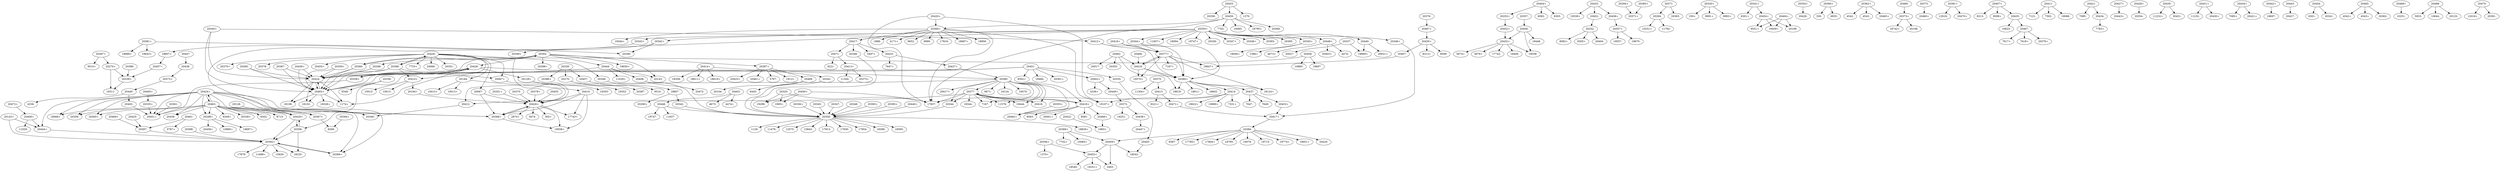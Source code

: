digraph dist {
graph [k=96 s=1000 n=10]
"18807+" -> "20457+" [d=84 e=29.5 n=16]
"18807-" -> "20290+" [d=-135 e=13.0 n=82]
"18807-" -> "20342-" [d=-15 e=32.8 n=13]
"20067+" -> "20426+" [d=-6591 e=31.6 n=14]
"20067-" -> "20368+" [d=-15032 e=23.6 n=25]
"20067-" -> "20426+" [d=-6609 e=37.3 n=10]
"20128+" -> "19352-" [d=-35 e=19.4 n=37]
"20128+" -> "19355-" [d=-87 e=16.2 n=53]
"20128-" -> "20429+" [d=-19323 e=35.6 n=11]
"20143+" -> "20392+" [d=-11926 e=35.6 n=11]
"20143+" -> "20444+" [d=-4254 e=28.6 n=17]
"20194+" -> "20426+" [d=-6564 e=35.6 n=11]
"20194-" -> "10013+" [d=-115 e=20.6 n=33]
"20194-" -> "10015+" [d=-24 e=23.2 n=26]
"20194-" -> "20410-" [d=-42 e=17.2 n=47]
"20252+" -> "20452+" [d=-57 e=14.1 n=70]
"20252-" -> "8092+" [d=-9 e=24.6 n=23]
"20252-" -> "8305+" [d=-94 e=31.6 n=14]
"20252-" -> "20404-" [d=-78 e=20.9 n=32]
"20270+" -> "19311-" [d=-61 e=32.8 n=13]
"20270+" -> "20339+" [d=-4675 e=22.7 n=27]
"20270-" -> "9510-" [d=-122 e=18.7 n=40]
"20270-" -> "20387-" [d=-100 e=17.0 n=48]
"20294+" -> "20371+" [d=-28940 e=25.2 n=22]
"20294-" -> "10251+" [d=-44 e=15.1 n=61]
"20294-" -> "11792-" [d=-98 e=21.6 n=30]
"20298+" -> "10885+" [d=-47 e=24.6 n=23]
"20298+" -> "19697+" [d=-84 e=19.7 n=36]
"20298+" -> "20458+" [d=-35 e=23.2 n=26]
"20298-" -> "20424-" [d=-9137 e=21.2 n=31]
"20298-" -> "20463+" [d=-7714 e=20.9 n=32]
"20320+" -> "330+" [d=-37 e=17.4 n=46]
"20320+" -> "9991+" [d=-110 e=30.5 n=15]
"20320+" -> "9993+" [d=13 e=37.3 n=10]
"20320-" -> "17837-" [d=83 e=25.8 n=21]
"20320-" -> "19299-" [d=81 e=24.1 n=24]
"20320-" -> "19951-" [d=-110 e=37.3 n=10]
"20335+" -> "20451+" [d=-3882 e=34.1 n=12]
"20335-" -> "20405-" [d=-5492 e=26.4 n=20]
"20336+" -> "20350-" [d=-3497 e=14.0 n=71]
"20337-" -> "19669+" [d=-124 e=20.6 n=33]
"20337-" -> "20027-" [d=-33 e=22.7 n=27]
"20338-" -> "9349-" [d=-110 e=21.6 n=30]
"20338-" -> "20463+" [d=-82 e=14.3 n=68]
"20339+" -> "19311-" [d=-86 e=35.6 n=11]
"20339-" -> "20270-" [d=-4675 e=22.7 n=27]
"20339-" -> "20386+" [d=-4831 e=20.0 n=35]
"20339-" -> "20457-" [d=-4811 e=26.4 n=20]
"20340+" -> "20412+" [d=-48305 e=24.6 n=23]
"20340+" -> "20424-" [d=-9168 e=19.4 n=37]
"20340+" -> "20463+" [d=-7712 e=18.4 n=41]
"20341+" -> "6301+" [d=-89 e=20.9 n=32]
"20341+" -> "20454+" [d=-75 e=15.9 n=55]
"20342+" -> "18807+" [d=-15 e=32.8 n=13]
"20342+" -> "20290-" [d=-132 e=13.0 n=83]
"20342-" -> "20350-" [d=-3459 e=16.5 n=51]
"20343+" -> "20429+" [d=-19364 e=37.3 n=10]
"20343-" -> "20350-" [d=-3498 e=14.5 n=66]
"20344+" -> "20377+" [d=-20670 e=25.8 n=21]
"20344+" -> "20380+" [d=-45694 e=23.2 n=26]
"20344-" -> "20350-" [d=-3469 e=13.5 n=77]
"20345+" -> "1586+" [d=-98 e=17.6 n=45]
"20345+" -> "18094+" [d=-42 e=14.4 n=67]
"20345-" -> "20350-" [d=-3467 e=14.2 n=69]
"20346+" -> "20417+" [d=-10026 e=30.5 n=15]
"20346-" -> "20350-" [d=-3491 e=15.2 n=60]
"20347-" -> "20350-" [d=-3481 e=16.9 n=49]
"20348-" -> "20350-" [d=-3459 e=18.0 n=43]
"20349+" -> "20426+" [d=-6934 e=34.1 n=12]
"20349-" -> "20350-" [d=-3471 e=15.8 n=56]
"20350+" -> "11837+" [d=8 e=30.5 n=15]
"20350+" -> "18094-" [d=-3215 e=12.6 n=88]
"20350+" -> "19747+" [d=-127 e=25.8 n=21]
"20350+" -> "20336-" [d=-3497 e=14.0 n=71]
"20350+" -> "20342+" [d=-3459 e=16.5 n=51]
"20350+" -> "20343+" [d=-3498 e=14.5 n=66]
"20350+" -> "20344+" [d=-3469 e=13.5 n=77]
"20350+" -> "20345+" [d=-3467 e=14.2 n=69]
"20350+" -> "20346+" [d=-3491 e=15.2 n=60]
"20350+" -> "20347+" [d=-3481 e=16.9 n=49]
"20350+" -> "20348+" [d=-3459 e=18.0 n=43]
"20350+" -> "20349+" [d=-3471 e=15.8 n=56]
"20350+" -> "20393-" [d=-3472 e=15.2 n=60]
"20350+" -> "20395-" [d=-3473 e=14.1 n=70]
"20350+" -> "20440-" [d=-3474 e=14.2 n=69]
"20350+" -> "20448+" [d=-49 e=15.6 n=57]
"20350-" -> "1129-" [d=70 e=37.3 n=10]
"20350-" -> "11479-" [d=-26 e=37.3 n=10]
"20350-" -> "12575-" [d=-51 e=35.6 n=11]
"20350-" -> "15843-" [d=-58 e=32.8 n=13]
"20350-" -> "17913-" [d=108 e=9.1 n=167]
"20350-" -> "17930-" [d=132 e=9.0 n=173]
"20351+" -> "20426+" [d=-6606 e=30.5 n=15]
"20350-" -> "17954-" [d=55 e=10.8 n=119]
"20350-" -> "18389-" [d=5 e=32.8 n=13]
"20350-" -> "18595-" [d=148 e=35.6 n=11]
"20350-" -> "18829+" [d=131 e=17.8 n=44]
"20354+" -> "20428-" [d=-588 e=27.1 n=19]
"20355+" -> "20462+" [d=-11336 e=24.6 n=23]
"20356+" -> "1370+" [d=-73 e=24.6 n=23]
"20356+" -> "20453+" [d=-78 e=14.8 n=64]
"20357+" -> "19557-" [d=31 e=29.5 n=16]
"20357+" -> "19670-" [d=-118 e=9.7 n=147]
"20357-" -> "20456-" [d=-39843 e=11.2 n=111]
"20358+" -> "20429-" [d=-1915 e=32.8 n=13]
"20358+" -> "20451+" [d=-3860 e=37.3 n=10]
"20358-" -> "18235-" [d=101 e=27.8 n=18]
"20358-" -> "20392+" [d=-11958 e=15.6 n=57]
"20358-" -> "20429+" [d=-19485 e=32.8 n=13]
"20359+" -> "20424-" [d=-9362 e=22.3 n=28]
"20359+" -> "20463+" [d=-7880 e=25.2 n=22]
"20360+" -> "330-" [d=-74 e=17.0 n=48]
"20360+" -> "6935-" [d=-113 e=20.0 n=35]
"20361-" -> "20451+" [d=-3816 e=32.8 n=13]
"20362+" -> "4542-" [d=-6 e=20.3 n=34]
"20362+" -> "4543-" [d=-120 e=14.5 n=66]
"20362+" -> "20465+" [d=37 e=26.4 n=20]
"20365-" -> "20424-" [d=-9364 e=18.2 n=42]
"20365-" -> "20463+" [d=-7908 e=21.6 n=30]
"20366+" -> "20392+" [d=-12124 e=31.6 n=14]
"20366-" -> "20392-" [d=-37522 e=26.4 n=20]
"20366-" -> "20424-" [d=-9369 e=22.7 n=27]
"20366-" -> "20463+" [d=-7878 e=20.9 n=32]
"20367+" -> "8269-" [d=-131 e=14.2 n=69]
"20367-" -> "20424-" [d=-9366 e=23.2 n=26]
"20367-" -> "20463+" [d=-7919 e=22.3 n=28]
"20368+" -> "19558+" [d=102 e=14.4 n=67]
"20368+" -> "20426+" [d=-6932 e=29.5 n=16]
"20368-" -> "20067+" [d=-15032 e=23.6 n=25]
"20368-" -> "20410+" [d=-15124 e=28.6 n=17]
"20368-" -> "20424-" [d=-9332 e=20.9 n=32]
"20368-" -> "20426-" [d=-15159 e=16.4 n=52]
"20368-" -> "20463+" [d=-7917 e=20.0 n=35]
"20369+" -> "7702+" [d=3 e=27.1 n=19]
"20369+" -> "10085+" [d=-122 e=20.9 n=32]
"20369+" -> "20459+" [d=-15 e=19.2 n=38]
"20370-" -> "20426+" [d=-6943 e=31.6 n=14]
"20371-" -> "20294-" [d=-28940 e=25.2 n=22]
"20371-" -> "20383-" [d=-28928 e=37.3 n=10]
"20372+" -> "20449-" [d=-133 e=9.2 n=163]
"20372-" -> "19251-" [d=-4 e=34.1 n=12]
"20372-" -> "20438+" [d=-9117 e=12.2 n=94]
"20373+" -> "18742+" [d=-48 e=18.9 n=39]
"20373+" -> "20106-" [d=-110 e=10.9 n=118]
"20373-" -> "20460+" [d=-61292 e=13.3 n=79]
"20375-" -> "11304+" [d=-96 e=28.6 n=17]
"20375-" -> "20413-" [d=-80 e=14.1 n=70]
"20376-" -> "20467+" [d=-30 e=16.4 n=52]
"20377+" -> "7167+" [d=-125 e=13.8 n=73]
"20377+" -> "18124+" [d=-721 e=32.8 n=13]
"20377+" -> "18647+" [d=-21005 e=32.8 n=13]
"20377+" -> "19570+" [d=-729 e=34.1 n=12]
"20377+" -> "20380+" [d=-46291 e=8.2 n=209]
"20377+" -> "20418-" [d=-22830 e=30.5 n=15]
"20377-" -> "7167-" [d=-20308 e=20.9 n=32]
"20377-" -> "11578-" [d=-20280 e=21.9 n=29]
"20377-" -> "17837-" [d=-20182 e=32.8 n=13]
"20377-" -> "19344-" [d=-20244 e=27.1 n=19]
"20377-" -> "19444-" [d=-20307 e=21.2 n=31]
"20377-" -> "20344-" [d=-20670 e=25.8 n=21]
"20377-" -> "20412-" [d=-20596 e=22.7 n=27]
"20377-" -> "20416-" [d=-20612 e=22.3 n=28]
"20377-" -> "20418+" [d=-24731 e=31.6 n=14]
"20378+" -> "20426+" [d=-6627 e=35.6 n=11]
"20380+" -> "18124+" [d=-159 e=31.6 n=14]
"20380+" -> "18602-" [d=26 e=25.2 n=22]
"20380+" -> "18611-" [d=8 e=14.4 n=67]
"20381+" -> "18986+" [d=33 e=37.3 n=10]
"20380+" -> "18619-" [d=-62 e=11.9 n=99]
"20380+" -> "20414-" [d=-5 e=24.6 n=23]
"20380+" -> "20437-" [d=-45752 e=31.6 n=14]
"20380-" -> "7167-" [d=-45439 e=25.8 n=21]
"20380-" -> "9671-" [d=-45382 e=31.6 n=14]
"20380-" -> "11578-" [d=-45430 e=20.9 n=32]
"20380-" -> "18124-" [d=-45629 e=27.1 n=19]
"20380-" -> "19444-" [d=-45423 e=20.6 n=33]
"20380-" -> "19570-" [d=-45690 e=34.1 n=12]
"20380-" -> "20017+" [d=-45516 e=18.7 n=40]
"20380-" -> "20344-" [d=-45694 e=23.2 n=26]
"20380-" -> "20377-" [d=-46291 e=8.2 n=209]
"20380-" -> "20412-" [d=-45675 e=20.3 n=34]
"20380-" -> "20416-" [d=-45706 e=25.8 n=21]
"20381+" -> "19643+" [d=-3117 e=31.6 n=14]
"20381+" -> "20290-" [d=-129 e=12.4 n=91]
"20380-" -> "20418+" [d=-49877 e=13.8 n=73]
"20380-" -> "20462+" [d=-45459 e=20.6 n=33]
"20383+" -> "20371+" [d=-28928 e=37.3 n=10]
"20384+" -> "1888-" [d=-1359 e=25.2 n=22]
"20384+" -> "4171+" [d=14 e=25.2 n=22]
"20384+" -> "9652-" [d=-118 e=25.2 n=22]
"20384+" -> "9990-" [d=-1486 e=34.1 n=12]
"20384+" -> "17816-" [d=-104 e=35.6 n=11]
"20384+" -> "17837-" [d=-103 e=23.2 n=26]
"20384+" -> "18697+" [d=66 e=19.7 n=36]
"20384+" -> "18956-" [d=-64 e=34.1 n=12]
"20384+" -> "19107+" [d=-85 e=20.3 n=34]
"20384+" -> "19344+" [d=107 e=32.8 n=13]
"20384+" -> "20417-" [d=-1300 e=25.2 n=22]
"20384-" -> "9387-" [d=-22 e=35.6 n=11]
"20384-" -> "17785+" [d=47 e=15.2 n=60]
"20384-" -> "17804+" [d=100 e=12.8 n=85]
"20384-" -> "18795-" [d=-1210 e=27.1 n=19]
"20384-" -> "19076-" [d=136 e=22.3 n=28]
"20384-" -> "19715-" [d=65 e=14.6 n=65]
"20384-" -> "19774+" [d=-1346 e=28.6 n=17]
"20384-" -> "19951+" [d=-1414 e=35.6 n=11]
"20384-" -> "20420-" [d=-1313 e=28.6 n=17]
"20384-" -> "20459+" [d=-18455 e=23.6 n=25]
"20386-" -> "20339+" [d=-4831 e=20.0 n=35]
"20387+" -> "9510+" [d=-97 e=22.7 n=27]
"20387+" -> "20270+" [d=-100 e=17.0 n=48]
"20391+" -> "12016-" [d=-99 e=21.6 n=30]
"20391+" -> "20470+" [d=-88 e=14.3 n=68]
"20392+" -> "11689+" [d=-123 e=37.3 n=10]
"20392+" -> "15929-" [d=-112 e=32.8 n=13]
"20392+" -> "17878-" [d=58 e=31.6 n=14]
"20392+" -> "18235-" [d=-34 e=12.7 n=86]
"20392+" -> "20366+" [d=-37522 e=26.4 n=20]
"20392-" -> "19650+" [d=-11932 e=25.2 n=22]
"20392-" -> "20143-" [d=-11926 e=35.6 n=11]
"20392-" -> "20358+" [d=-11958 e=15.6 n=57]
"20392-" -> "20366-" [d=-12124 e=31.6 n=14]
"20392-" -> "20397+" [d=-12116 e=21.2 n=31]
"20392-" -> "20398+" [d=-12196 e=35.6 n=11]
"20392-" -> "20429-" [d=-12112 e=23.2 n=26]
"20392-" -> "20444-" [d=-12141 e=27.1 n=19]
"20393+" -> "20350-" [d=-3472 e=15.2 n=60]
"20394+" -> "8269-" [d=-80 e=11.6 n=104]
"20395+" -> "20350-" [d=-3473 e=14.1 n=70]
"20397+" -> "5767-" [d=-98 e=12.4 n=90]
"20397+" -> "19121-" [d=-2290 e=32.8 n=13]
"20397+" -> "20425+" [d=-2363 e=31.6 n=14]
"20397+" -> "20461+" [d=-2 e=26.4 n=20]
"20397+" -> "20469-" [d=-2253 e=31.6 n=14]
"20397-" -> "20392+" [d=-12116 e=21.2 n=31]
"20398-" -> "20392+" [d=-12196 e=35.6 n=11]
"20402+" -> "4336+" [d=-144 e=18.9 n=39]
"20402+" -> "20449+" [d=-10493 e=16.9 n=49]
"20402-" -> "20451+" [d=-3729 e=29.5 n=16]
"20403-" -> "4474+" [d=-116 e=23.2 n=26]
"20403-" -> "4673-" [d=1 e=20.9 n=32]
"20403-" -> "20448-" [d=-55 e=19.4 n=37]
"20404+" -> "8092-" [d=-165 e=24.6 n=23]
"20404+" -> "8305-" [d=-37 e=23.6 n=25]
"20404+" -> "20252+" [d=-78 e=20.9 n=32]
"20405+" -> "20335+" [d=-5492 e=26.4 n=20]
"20405-" -> "18542-" [d=62 e=37.3 n=10]
"20407+" -> "8313-" [d=-80 e=24.1 n=24]
"20407+" -> "8599+" [d=-30 e=27.8 n=18]
"20407+" -> "20435-" [d=-36 e=17.4 n=46]
"20407-" -> "18647+" [d=-88 e=14.9 n=63]
"20408+" -> "11029-" [d=-98 e=20.3 n=34]
"20408+" -> "20444+" [d=-86 e=16.7 n=50]
"20408-" -> "20472-" [d=-5818 e=27.1 n=19]
"20410+" -> "10013-" [d=5 e=21.9 n=29]
"20410+" -> "10015-" [d=-119 e=21.9 n=29]
"20410+" -> "20194+" [d=-42 e=17.2 n=47]
"20410-" -> "17743+" [d=13 e=37.3 n=10]
"20410-" -> "19558+" [d=123 e=34.1 n=12]
"20410-" -> "20368+" [d=-15124 e=28.6 n=17]
"20410-" -> "20426+" [d=-6744 e=18.0 n=43]
"20411-" -> "7121-" [d=-74 e=29.5 n=16]
"20411-" -> "7502-" [d=-19 e=24.6 n=23]
"20411-" -> "18068-" [d=-13 e=17.8 n=44]
"20412+" -> "20377+" [d=-20596 e=22.7 n=27]
"20412+" -> "20380+" [d=-45675 e=20.3 n=34]
"20412-" -> "20340-" [d=-48305 e=24.6 n=23]
"20413+" -> "11304-" [d=-132 e=25.8 n=21]
"20413+" -> "20375+" [d=-80 e=14.1 n=70]
"20413-" -> "9221+" [d=-99 e=23.2 n=26]
"20413-" -> "20471+" [d=-97 e=15.0 n=62]
"20414+" -> "18358-" [d=-83 e=37.3 n=10]
"20414+" -> "18611+" [d=-37 e=24.6 n=23]
"20414+" -> "18619+" [d=-7 e=23.6 n=25]
"20414+" -> "20380-" [d=-5 e=24.6 n=23]
"20414-" -> "7331+" [d=-2229 e=17.2 n=47]
"20414-" -> "17837-" [d=68 e=20.9 n=32]
"20414-" -> "19107+" [d=74 e=29.5 n=16]
"20414-" -> "19622+" [d=-2123 e=24.1 n=24]
"20414-" -> "19990+" [d=-2161 e=23.6 n=25]
"20416+" -> "20377+" [d=-20612 e=22.3 n=28]
"20416+" -> "20380+" [d=-45706 e=25.8 n=21]
"20417+" -> "20384-" [d=-1300 e=25.2 n=22]
"20417-" -> "5497+" [d=-9926 e=25.8 n=21]
"20417-" -> "20346-" [d=-10026 e=30.5 n=15]
"20417-" -> "20433-" [d=-9976 e=28.6 n=17]
"20417-" -> "20471-" [d=-9936 e=23.2 n=26]
"20418+" -> "8581-" [d=-35 e=30.5 n=15]
"20418+" -> "8583-" [d=-52 e=37.3 n=10]
"20418+" -> "20001+" [d=-22039 e=24.1 n=24]
"20418+" -> "20377-" [d=-22830 e=30.5 n=15]
"20418+" -> "20462+" [d=-17700 e=31.6 n=14]
"20418+" -> "20466+" [d=-50 e=12.9 n=84]
"20418-" -> "18619-" [d=4 e=30.5 n=15]
"20418-" -> "19570+" [d=-41 e=25.8 n=21]
"20418-" -> "20377+" [d=-24731 e=31.6 n=14]
"20418-" -> "20380+" [d=-49877 e=13.8 n=73]
"20420+" -> "17837-" [d=37 e=23.6 n=25]
"20420+" -> "19107+" [d=38 e=35.6 n=11]
"20420+" -> "20384+" [d=-1313 e=28.6 n=17]
"20421-" -> "7085-" [d=-43 e=17.2 n=47]
"20421-" -> "20434-" [d=-21 e=16.7 n=50]
"20422-" -> "19651-" [d=45 e=27.8 n=18]
"20424+" -> "18068+" [d=-9189 e=20.3 n=34]
"20424+" -> "20298+" [d=-9137 e=21.2 n=31]
"20424+" -> "20340-" [d=-9168 e=19.4 n=37]
"20424+" -> "20359-" [d=-9362 e=22.3 n=28]
"20424+" -> "20365+" [d=-9364 e=18.2 n=42]
"20424+" -> "20366+" [d=-9369 e=22.7 n=27]
"20424+" -> "20367+" [d=-9366 e=23.2 n=26]
"20424+" -> "20368+" [d=-9332 e=20.9 n=32]
"20424+" -> "20429+" [d=-9125 e=21.2 n=31]
"20424+" -> "20436-" [d=-9347 e=19.7 n=36]
"20424+" -> "20444+" [d=-4274 e=28.6 n=17]
"20424+" -> "20451+" [d=-9073 e=22.7 n=27]
"20424+" -> "20463-" [d=-9372 e=20.3 n=34]
"20424-" -> "1174+" [d=7 e=17.0 n=48]
"20424-" -> "18102-" [d=32 e=18.4 n=41]
"20424-" -> "18108-" [d=46 e=25.8 n=21]
"20424-" -> "20463+" [d=-7758 e=9.2 n=164]
"20425-" -> "20397-" [d=-2363 e=31.6 n=14]
"20426+" -> "305+" [d=50 e=37.3 n=10]
"20426+" -> "2870+" [d=116 e=34.1 n=12]
"20426+" -> "5674-" [d=-85 e=35.6 n=11]
"20426+" -> "17743+" [d=-43 e=25.2 n=22]
"20426+" -> "19558+" [d=97 e=26.4 n=20]
"20426+" -> "20368+" [d=-15159 e=16.4 n=52]
"20426-" -> "7753+" [d=-6548 e=30.5 n=15]
"20426-" -> "20066-" [d=-6613 e=35.6 n=11]
"20426-" -> "20067-" [d=-6591 e=31.6 n=14]
"20426-" -> "20067+" [d=-6609 e=37.3 n=10]
"20426-" -> "20194-" [d=-6564 e=35.6 n=11]
"20426-" -> "20349-" [d=-6934 e=34.1 n=12]
"20426-" -> "20351-" [d=-6606 e=30.5 n=15]
"20426-" -> "20368-" [d=-6932 e=29.5 n=16]
"20426-" -> "20370+" [d=-6943 e=31.6 n=14]
"20426-" -> "20378-" [d=-6627 e=35.6 n=11]
"20426-" -> "20410+" [d=-6744 e=18.0 n=43]
"20426-" -> "20455+" [d=-6582 e=34.1 n=12]
"20427+" -> "20443+" [d=-523 e=27.1 n=19]
"20428+" -> "20354-" [d=-588 e=27.1 n=19]
"20429+" -> "20358-" [d=-1915 e=32.8 n=13]
"20429+" -> "20392+" [d=-12112 e=23.2 n=26]
"20429-" -> "1174+" [d=75 e=37.3 n=10]
"20429-" -> "20128+" [d=-19323 e=35.6 n=11]
"20429-" -> "20343-" [d=-19364 e=37.3 n=10]
"20429-" -> "20358+" [d=-19485 e=32.8 n=13]
"20429-" -> "20424-" [d=-9125 e=21.2 n=31]
"20429-" -> "20463+" [d=-7694 e=20.0 n=35]
"20430-" -> "11232+" [d=-118 e=19.2 n=38]
"20430-" -> "20431-" [d=-32 e=17.8 n=44]
"20431+" -> "11232-" [d=-74 e=16.7 n=50]
"20431+" -> "20430+" [d=-32 e=17.8 n=44]
"20432+" -> "5674+" [d=86 e=23.6 n=25]
"20432+" -> "5676+" [d=72 e=34.1 n=12]
"20432+" -> "17743-" [d=127 e=32.8 n=13]
"20432+" -> "18406-" [d=-49 e=35.6 n=11]
"20432+" -> "19558-" [d=-110 e=32.8 n=13]
"20432-" -> "19339+" [d=-13294 e=27.1 n=19]
"20432-" -> "20452-" [d=-13500 e=18.9 n=39]
"20432-" -> "20456+" [d=-13335 e=29.5 n=16]
"20433+" -> "20417+" [d=-9976 e=28.6 n=17]
"20433-" -> "7647+" [d=-104 e=27.8 n=18]
"20433-" -> "20437+" [d=-26 e=16.5 n=51]
"20434+" -> "7085+" [d=-118 e=19.7 n=36]
"20434+" -> "20421+" [d=-21 e=16.7 n=50]
"20434-" -> "7783+" [d=-107 e=21.2 n=31]
"20435+" -> "8313+" [d=-14 e=34.1 n=12]
"20435+" -> "8599-" [d=-115 e=19.7 n=36]
"20435+" -> "20407-" [d=-36 e=17.4 n=46]
"20435-" -> "10823-" [d=-87 e=30.5 n=15]
"20435-" -> "20467-" [d=-82 e=12.1 n=95]
"20436+" -> "20424-" [d=-9347 e=19.7 n=36]
"20436+" -> "20463+" [d=-7907 e=19.4 n=37]
"20437+" -> "20380-" [d=-45752 e=31.6 n=14]
"20437-" -> "7647-" [d=-7 e=37.3 n=10]
"20437-" -> "7649-" [d=-116 e=21.9 n=29]
"20437-" -> "20433+" [d=-26 e=16.5 n=51]
"20438+" -> "20447+" [d=-10474 e=12.4 n=90]
"20438-" -> "20372+" [d=-9117 e=12.2 n=94]
"20440+" -> "20350-" [d=-3474 e=14.2 n=69]
"20440-" -> "19669+" [d=-116 e=16.1 n=54]
"20440-" -> "20021+" [d=-25 e=19.2 n=38]
"20442+" -> "18697-" [d=-44 e=34.1 n=12]
"20443-" -> "20427-" [d=-523 e=27.1 n=19]
"20444+" -> "20392+" [d=-12141 e=27.1 n=19]
"20444-" -> "11029+" [d=-108 e=22.3 n=28]
"20444-" -> "20143-" [d=-4254 e=28.6 n=17]
"20444-" -> "20408-" [d=-86 e=16.7 n=50]
"20444-" -> "20424-" [d=-4274 e=28.6 n=17]
"20447-" -> "20438-" [d=-10474 e=12.4 n=90]
"20448+" -> "4474-" [d=2 e=24.1 n=24]
"20448+" -> "4673+" [d=-83 e=21.6 n=30]
"20448+" -> "20403+" [d=-55 e=19.4 n=37]
"20448-" -> "11837-" [d=-92 e=24.6 n=23]
"20448-" -> "19747-" [d=-29 e=31.6 n=14]
"20448-" -> "20350-" [d=-49 e=15.6 n=57]
"20449+" -> "20372-" [d=-133 e=9.2 n=163]
"20449-" -> "4336-" [d=-10462 e=18.0 n=43]
"20449-" -> "20402-" [d=-10493 e=16.9 n=49]
"20450+" -> "17837-" [d=35 e=25.2 n=22]
"20450+" -> "19299-" [d=50 e=17.8 n=44]
"20450+" -> "19951-" [d=-117 e=32.8 n=13]
"20451-" -> "8302+" [d=-126 e=20.9 n=32]
"20451-" -> "19484-" [d=-3788 e=34.1 n=12]
"20451-" -> "20335-" [d=-3882 e=34.1 n=12]
"20451-" -> "20358-" [d=-3860 e=37.3 n=10]
"20451-" -> "20361+" [d=-3816 e=32.8 n=13]
"20451-" -> "20402+" [d=-3729 e=29.5 n=16]
"20451-" -> "20424-" [d=-9073 e=22.7 n=27]
"20451-" -> "20463+" [d=-7689 e=30.5 n=15]
"20452+" -> "20432+" [d=-13500 e=18.9 n=39]
"20452-" -> "20252-" [d=-57 e=14.1 n=70]
"20453+" -> "3493-" [d=131 e=21.6 n=30]
"20453+" -> "18540-" [d=168 e=37.3 n=10]
"20453+" -> "19251+" [d=170 e=25.8 n=21]
"20453-" -> "1370-" [d=-114 e=17.8 n=44]
"20453-" -> "20356-" [d=-78 e=14.8 n=64]
"20453-" -> "20459-" [d=-88398 e=24.1 n=24]
"20454+" -> "9551+" [d=-37 e=25.8 n=21]
"20454+" -> "19459+" [d=-161 e=22.3 n=28]
"20454+" -> "20108-" [d=-51 e=19.7 n=36]
"20454-" -> "6301-" [d=-85 e=23.6 n=25]
"20454-" -> "20341-" [d=-75 e=15.9 n=55]
"20455-" -> "20426+" [d=-6582 e=34.1 n=12]
"20456+" -> "20357+" [d=-39843 e=11.2 n=111]
"20456-" -> "19448-" [d=16 e=35.6 n=11]
"20456-" -> "19558-" [d=-8 e=21.9 n=29]
"20456-" -> "20432+" [d=-13335 e=29.5 n=16]
"20457+" -> "20339+" [d=-4811 e=26.4 n=20]
"20457-" -> "18807-" [d=84 e=29.5 n=16]
"20458-" -> "10885-" [d=-94 e=30.5 n=15]
"20458-" -> "19697-" [d=-32 e=22.3 n=28]
"20458-" -> "20298-" [d=-35 e=23.2 n=26]
"20459+" -> "3493-" [d=56 e=29.5 n=16]
"20459+" -> "18542-" [d=69 e=24.6 n=23]
"20459+" -> "20453+" [d=-88398 e=24.1 n=24]
"20459-" -> "7702-" [d=-132 e=22.3 n=28]
"20459-" -> "10085-" [d=-15 e=23.6 n=25]
"20459-" -> "17837-" [d=-17171 e=31.6 n=14]
"20459-" -> "18795+" [d=-17277 e=29.5 n=16]
"20459-" -> "20369-" [d=-15 e=19.2 n=38]
"20459-" -> "20384+" [d=-18455 e=23.6 n=25]
"20460-" -> "20373+" [d=-61292 e=13.3 n=79]
"20461-" -> "5767+" [d=1 e=15.8 n=56]
"20461-" -> "20397-" [d=-2 e=26.4 n=20]
"20462-" -> "20017-" [d=-55 e=19.2 n=38]
"20462-" -> "20355-" [d=-11336 e=24.6 n=23]
"20462-" -> "20380+" [d=-45459 e=20.6 n=33]
"20462-" -> "20418-" [d=-17700 e=31.6 n=14]
"20463+" -> "1174+" [d=56 e=13.3 n=79]
"20463+" -> "18102-" [d=114 e=8.7 n=184]
"20463+" -> "18108-" [d=130 e=14.3 n=68]
"20463+" -> "18328+" [d=139 e=27.8 n=18]
"20463+" -> "20424-" [d=-9372 e=20.3 n=34]
"20463-" -> "8302-" [d=-7628 e=31.6 n=14]
"20463-" -> "8715-" [d=-7671 e=25.2 n=22]
"20463-" -> "9349+" [d=-82 e=21.6 n=30]
"20463-" -> "18068+" [d=-7694 e=20.0 n=35]
"20463-" -> "20298+" [d=-7714 e=20.9 n=32]
"20463-" -> "20338+" [d=-82 e=14.3 n=68]
"20463-" -> "20340-" [d=-7712 e=18.4 n=41]
"20463-" -> "20359-" [d=-7880 e=25.2 n=22]
"20463-" -> "20365+" [d=-7908 e=21.6 n=30]
"20463-" -> "20366+" [d=-7878 e=20.9 n=32]
"20463-" -> "20367+" [d=-7919 e=22.3 n=28]
"20463-" -> "20368+" [d=-7917 e=20.0 n=35]
"20463-" -> "20424+" [d=-7758 e=9.2 n=164]
"20463-" -> "20429+" [d=-7694 e=20.0 n=35]
"20463-" -> "20436-" [d=-7907 e=19.4 n=37]
"20463-" -> "20451+" [d=-7689 e=30.5 n=15]
"20464+" -> "9551+" [d=13 e=21.2 n=31]
"20464+" -> "19459+" [d=-62 e=25.2 n=22]
"20464+" -> "20108-" [d=-32 e=19.4 n=37]
"20465-" -> "4542+" [d=-89 e=20.9 n=32]
"20465-" -> "4543+" [d=-29 e=24.1 n=24]
"20465-" -> "20362-" [d=37 e=26.4 n=20]
"20466+" -> "19651-" [d=-2 e=23.6 n=25]
"20466-" -> "20418-" [d=-50 e=12.9 n=84]
"20467+" -> "20435+" [d=-82 e=12.1 n=95]
"20467-" -> "7617+" [d=-139 e=37.3 n=10]
"20467-" -> "7619+" [d=-13 e=30.5 n=15]
"20467-" -> "20376+" [d=-30 e=16.4 n=52]
"20468+" -> "10251-" [d=-45866 e=13.2 n=80]
"20468-" -> "5933-" [d=-136 e=20.6 n=33]
"20468-" -> "10644-" [d=-41 e=32.8 n=13]
"20468-" -> "20125-" [d=-62 e=10.4 n=130]
"20469+" -> "20397-" [d=-2253 e=31.6 n=14]
"20469-" -> "6445-" [d=-109 e=15.6 n=57]
"20469-" -> "20104-" [d=-37 e=20.6 n=33]
"20470-" -> "12016+" [d=-91 e=21.2 n=31]
"20470-" -> "20391-" [d=-88 e=14.3 n=68]
"20471+" -> "20417+" [d=-9936 e=23.2 n=26]
"20471-" -> "9221-" [d=-108 e=22.7 n=27]
"20471-" -> "20413+" [d=-97 e=15.0 n=62]
"20472+" -> "20408+" [d=-5818 e=27.1 n=19]
}
